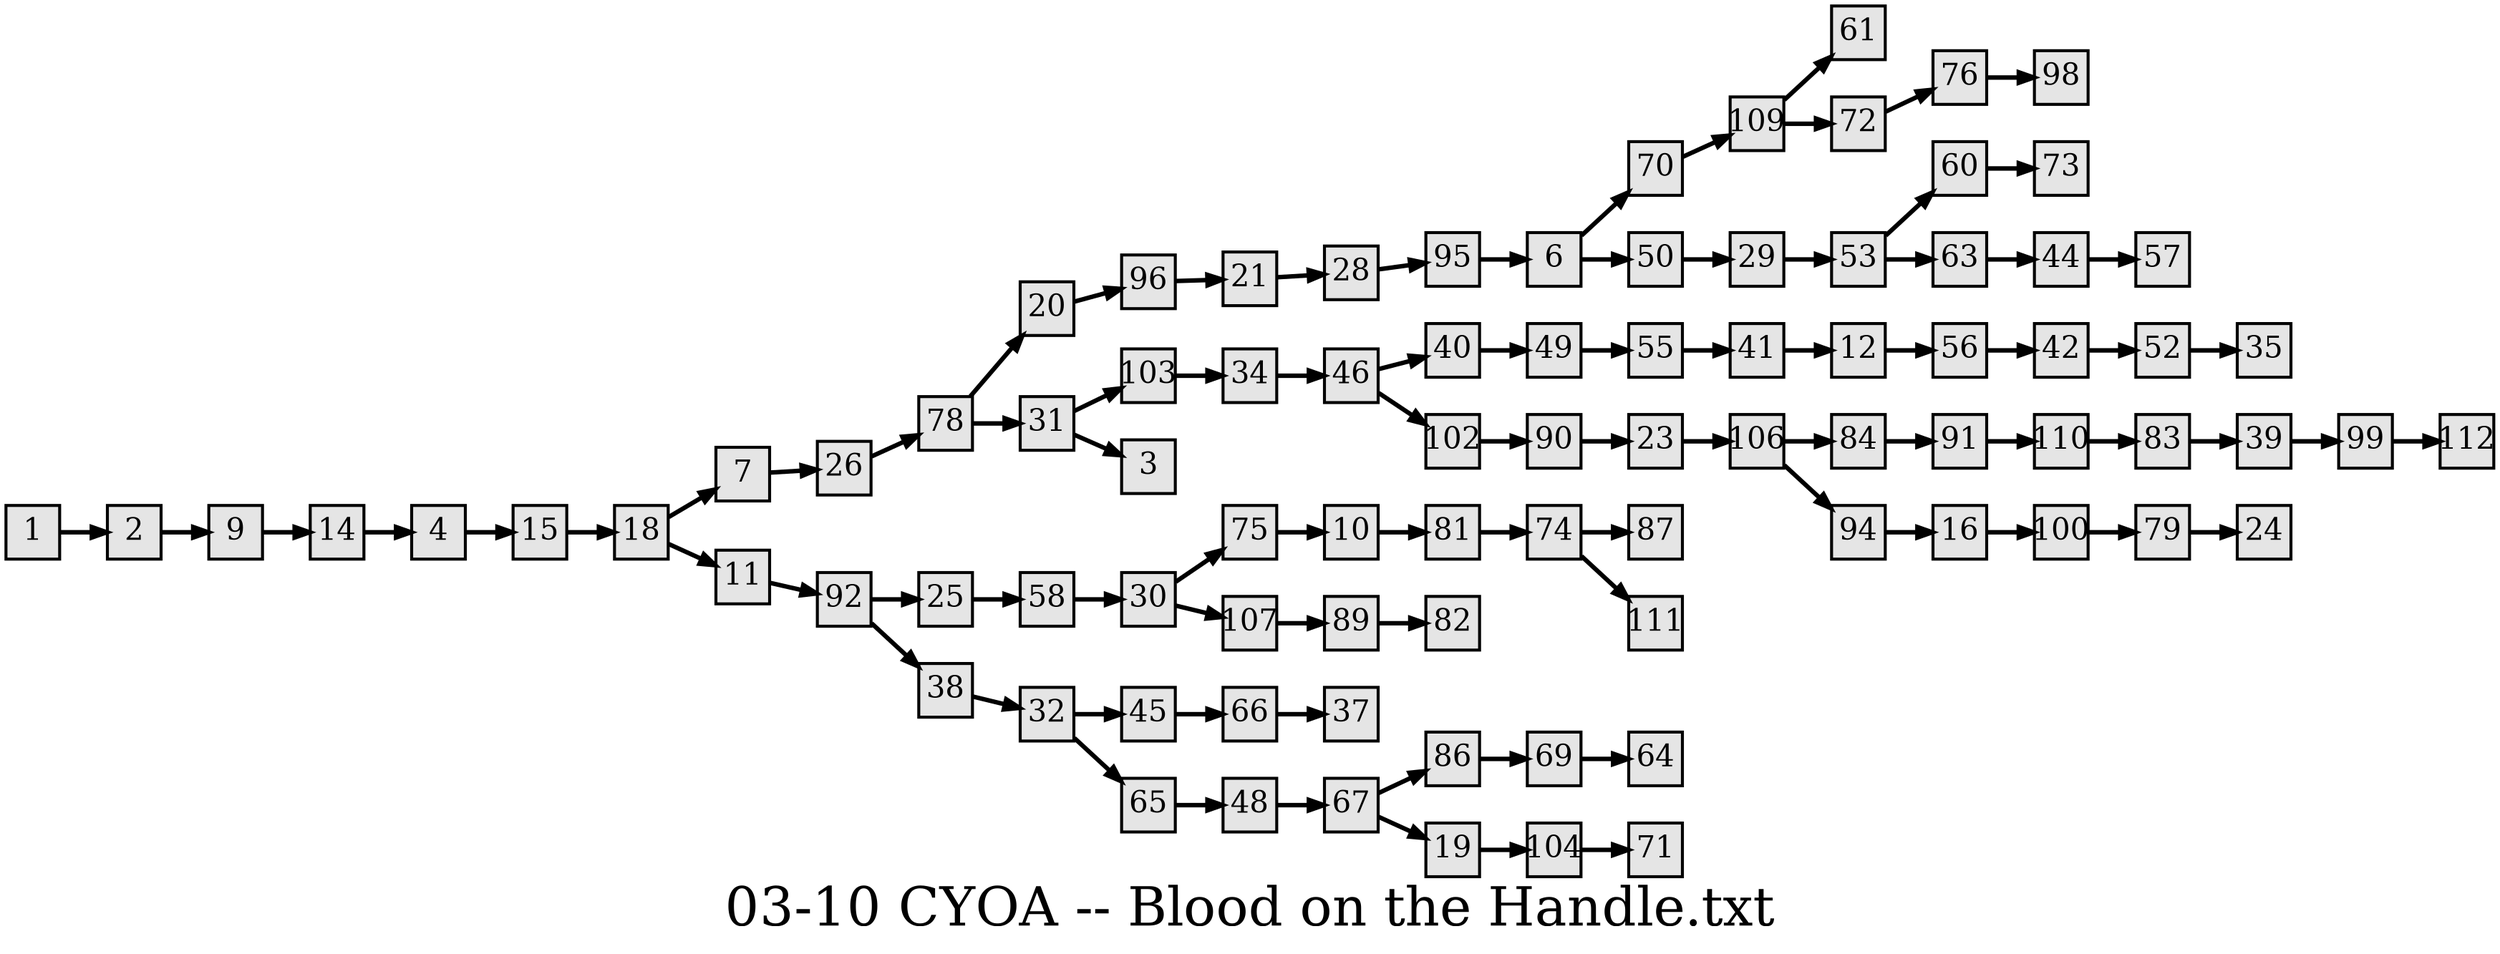 digraph g{
  graph [ label="03-10 CYOA -- Blood on the Handle.txt" rankdir=LR, ordering=out, fontsize=36, nodesep="0.35", ranksep="0.45"];
  node  [shape=rect, penwidth=2, fontsize=20, style=filled, fillcolor=grey90, margin="0,0", labelfloat=true, regular=true, fixedsize=true];
  edge  [labelfloat=true, penwidth=3, fontsize=12];

  1 -> 2;
  2 -> 9;
  4 -> 15;
  6 -> 70;
  6 -> 50;
  7 -> 26;
  9 -> 14;
  10 -> 81;
  11 -> 92;
  12 -> 56;
  14 -> 4;
  15 -> 18;
  16 -> 100;
  18 -> 7;
  18 -> 11;
  19 -> 104;
  20 -> 96;
  21 -> 28;
  23 -> 106;
  25 -> 58;
  26 -> 78;
  28 -> 95;
  29 -> 53;
  30 -> 75;
  30 -> 107;
  31 -> 103;
  32 -> 45;
  32 -> 65;
  34 -> 46;
  38 -> 32;
  39 -> 99;
  40 -> 49;
  41 -> 12;
  42 -> 52;
  44 -> 57;
  45 -> 66;
  46 -> 40;
  46 -> 102;
  48 -> 67;
  49 -> 55;
  50 -> 29;
  52 -> 35;
  53 -> 60;
  53 -> 63;
  55 -> 41;
  56 -> 42;
  58 -> 30;
  60 -> 73;
  31 -> 3;
  63 -> 44;
  65 -> 48;
  66 -> 37;
  67 -> 86;
  67 -> 19;
  69 -> 64;
  70 -> 109;
  72 -> 76;
  74 -> 87;
  74 -> 111;
  75 -> 10;
  76 -> 98;
  78 -> 20;
  78 -> 31;
  79 -> 24;
  81 -> 74;
  83 -> 39;
  84 -> 91;
  86 -> 69;
  89 -> 82;
  90 -> 23;
  91 -> 110;
  92 -> 25;
  92 -> 38;
  94 -> 16;
  95 -> 6;
  96 -> 21;
  99 -> 112;
  100 -> 79;
  102 -> 90;
  103 -> 34;
  104 -> 71;
  106 -> 84;
  106 -> 94;
  107 -> 89;
  109 -> 61;
  109 -> 72;
  110 -> 83;
}

